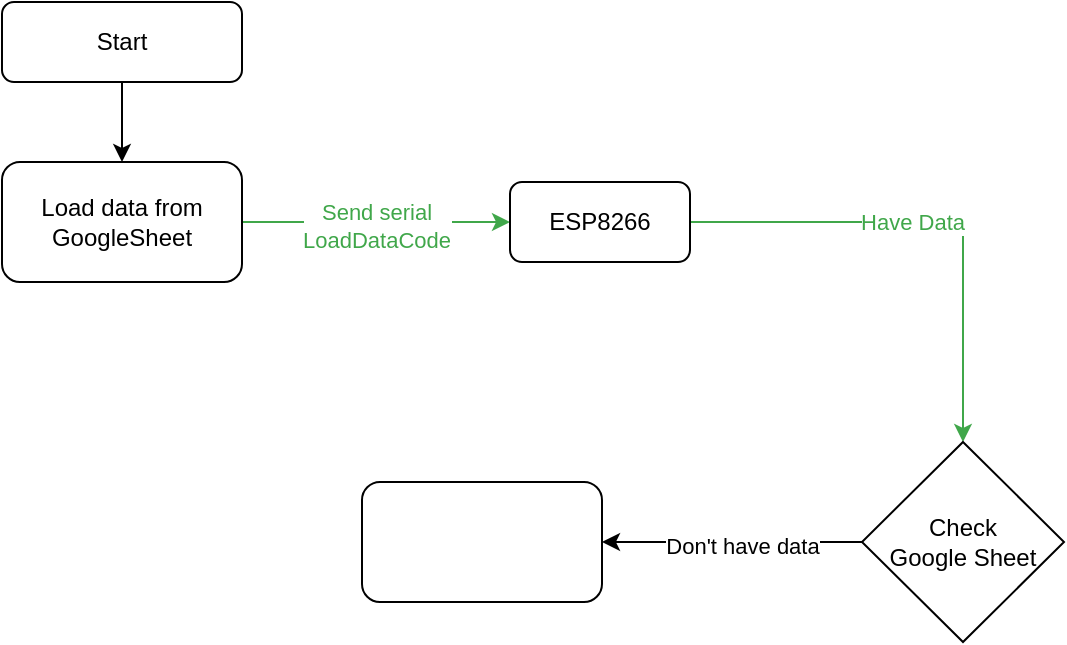 <mxfile version="24.6.2" type="device">
  <diagram id="C5RBs43oDa-KdzZeNtuy" name="Page-1">
    <mxGraphModel dx="1188" dy="661" grid="1" gridSize="10" guides="1" tooltips="1" connect="1" arrows="1" fold="1" page="1" pageScale="1" pageWidth="827" pageHeight="1169" math="0" shadow="0">
      <root>
        <mxCell id="WIyWlLk6GJQsqaUBKTNV-0" />
        <mxCell id="WIyWlLk6GJQsqaUBKTNV-1" parent="WIyWlLk6GJQsqaUBKTNV-0" />
        <mxCell id="8NtrZWujo0_rGH1xT23k-4" style="edgeStyle=orthogonalEdgeStyle;rounded=0;orthogonalLoop=1;jettySize=auto;html=1;" edge="1" parent="WIyWlLk6GJQsqaUBKTNV-1" source="WIyWlLk6GJQsqaUBKTNV-3" target="8NtrZWujo0_rGH1xT23k-5">
          <mxGeometry relative="1" as="geometry">
            <mxPoint x="220" y="190" as="targetPoint" />
          </mxGeometry>
        </mxCell>
        <mxCell id="WIyWlLk6GJQsqaUBKTNV-3" value="Start" style="rounded=1;whiteSpace=wrap;html=1;fontSize=12;glass=0;strokeWidth=1;shadow=0;" parent="WIyWlLk6GJQsqaUBKTNV-1" vertex="1">
          <mxGeometry x="160" y="80" width="120" height="40" as="geometry" />
        </mxCell>
        <mxCell id="8NtrZWujo0_rGH1xT23k-6" style="edgeStyle=orthogonalEdgeStyle;rounded=0;orthogonalLoop=1;jettySize=auto;html=1;fontColor=#40A74A;strokeColor=#40A74A;" edge="1" parent="WIyWlLk6GJQsqaUBKTNV-1" source="8NtrZWujo0_rGH1xT23k-5" target="8NtrZWujo0_rGH1xT23k-7">
          <mxGeometry relative="1" as="geometry">
            <mxPoint x="420" y="190" as="targetPoint" />
          </mxGeometry>
        </mxCell>
        <mxCell id="8NtrZWujo0_rGH1xT23k-8" value="Send serial&lt;div&gt;LoadDataCode&lt;/div&gt;" style="edgeLabel;html=1;align=center;verticalAlign=middle;resizable=0;points=[];fontColor=#40A74A;" vertex="1" connectable="0" parent="8NtrZWujo0_rGH1xT23k-6">
          <mxGeometry x="-0.008" y="-2" relative="1" as="geometry">
            <mxPoint as="offset" />
          </mxGeometry>
        </mxCell>
        <mxCell id="8NtrZWujo0_rGH1xT23k-5" value="Load data from GoogleSheet" style="rounded=1;whiteSpace=wrap;html=1;" vertex="1" parent="WIyWlLk6GJQsqaUBKTNV-1">
          <mxGeometry x="160" y="160" width="120" height="60" as="geometry" />
        </mxCell>
        <mxCell id="8NtrZWujo0_rGH1xT23k-9" style="edgeStyle=orthogonalEdgeStyle;rounded=0;orthogonalLoop=1;jettySize=auto;html=1;strokeColor=#40A74A;" edge="1" parent="WIyWlLk6GJQsqaUBKTNV-1" source="8NtrZWujo0_rGH1xT23k-7" target="8NtrZWujo0_rGH1xT23k-10">
          <mxGeometry relative="1" as="geometry">
            <mxPoint x="459" y="270.0" as="targetPoint" />
          </mxGeometry>
        </mxCell>
        <mxCell id="8NtrZWujo0_rGH1xT23k-14" value="Have Data" style="edgeLabel;html=1;align=center;verticalAlign=middle;resizable=0;points=[];fontColor=#40A74A;" vertex="1" connectable="0" parent="8NtrZWujo0_rGH1xT23k-9">
          <mxGeometry x="-0.103" relative="1" as="geometry">
            <mxPoint as="offset" />
          </mxGeometry>
        </mxCell>
        <mxCell id="8NtrZWujo0_rGH1xT23k-7" value="ESP8266" style="rounded=1;whiteSpace=wrap;html=1;" vertex="1" parent="WIyWlLk6GJQsqaUBKTNV-1">
          <mxGeometry x="414" y="170" width="90" height="40" as="geometry" />
        </mxCell>
        <mxCell id="8NtrZWujo0_rGH1xT23k-12" style="edgeStyle=orthogonalEdgeStyle;rounded=0;orthogonalLoop=1;jettySize=auto;html=1;" edge="1" parent="WIyWlLk6GJQsqaUBKTNV-1" source="8NtrZWujo0_rGH1xT23k-10" target="8NtrZWujo0_rGH1xT23k-15">
          <mxGeometry relative="1" as="geometry">
            <mxPoint x="280" y="360" as="targetPoint" />
          </mxGeometry>
        </mxCell>
        <mxCell id="8NtrZWujo0_rGH1xT23k-19" value="Don&#39;t have data" style="edgeLabel;html=1;align=center;verticalAlign=middle;resizable=0;points=[];" vertex="1" connectable="0" parent="8NtrZWujo0_rGH1xT23k-12">
          <mxGeometry x="-0.073" y="2" relative="1" as="geometry">
            <mxPoint as="offset" />
          </mxGeometry>
        </mxCell>
        <mxCell id="8NtrZWujo0_rGH1xT23k-10" value="Check Google&amp;nbsp;&lt;span style=&quot;background-color: initial;&quot;&gt;Sheet&lt;/span&gt;" style="rhombus;whiteSpace=wrap;html=1;" vertex="1" parent="WIyWlLk6GJQsqaUBKTNV-1">
          <mxGeometry x="590" y="300" width="101" height="100" as="geometry" />
        </mxCell>
        <mxCell id="8NtrZWujo0_rGH1xT23k-15" value="" style="rounded=1;whiteSpace=wrap;html=1;" vertex="1" parent="WIyWlLk6GJQsqaUBKTNV-1">
          <mxGeometry x="340" y="320" width="120" height="60" as="geometry" />
        </mxCell>
      </root>
    </mxGraphModel>
  </diagram>
</mxfile>
